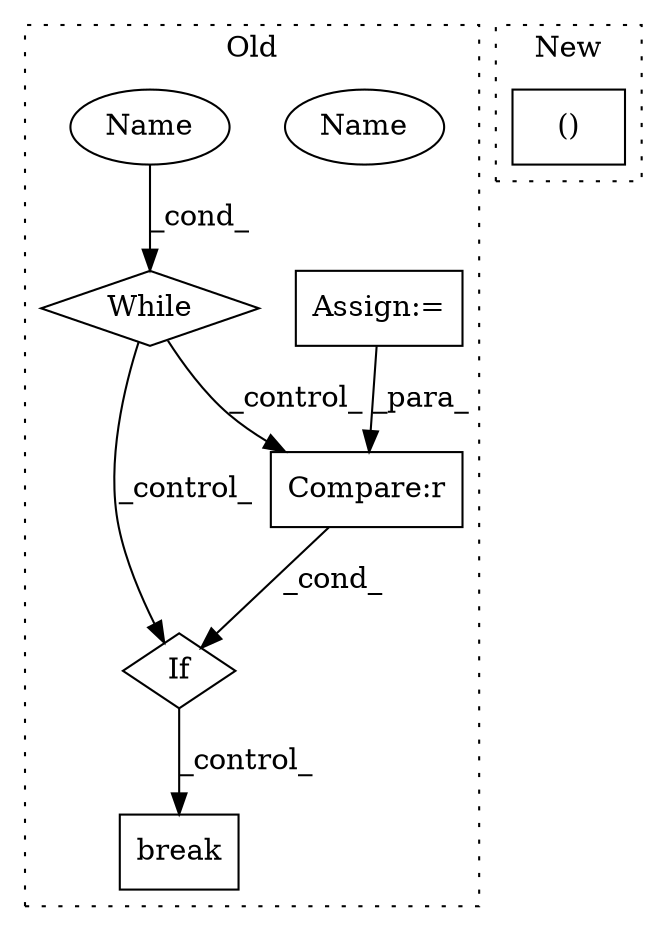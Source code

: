 digraph G {
subgraph cluster0 {
1 [label="break" a="94" s="2289" l="5" shape="box"];
3 [label="If" a="96" s="2265" l="3" shape="diamond"];
4 [label="Compare:r" a="40" s="2268" l="19" shape="box"];
5 [label="While" a="52" s="1972,1982" l="6,14" shape="diamond"];
6 [label="Name" a="87" s="1978" l="4" shape="ellipse"];
7 [label="Assign:=" a="68" s="1959" l="3" shape="box"];
8 [label="Name" a="87" s="1978" l="4" shape="ellipse"];
label = "Old";
style="dotted";
}
subgraph cluster1 {
2 [label="()" a="54" s="1700" l="5" shape="box"];
label = "New";
style="dotted";
}
3 -> 1 [label="_control_"];
4 -> 3 [label="_cond_"];
5 -> 3 [label="_control_"];
5 -> 4 [label="_control_"];
7 -> 4 [label="_para_"];
8 -> 5 [label="_cond_"];
}